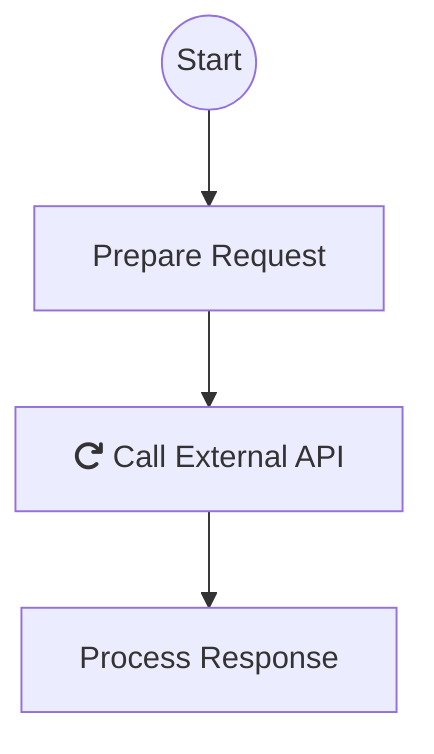 flowchart TD
node0@{ shape: circle, label: "Start"}
node1["Prepare Request"]
node0 --> node1
node2["fa:fa-redo Call External API"]
node1 --> node2
node3["Process Response"]
node2 --> node3